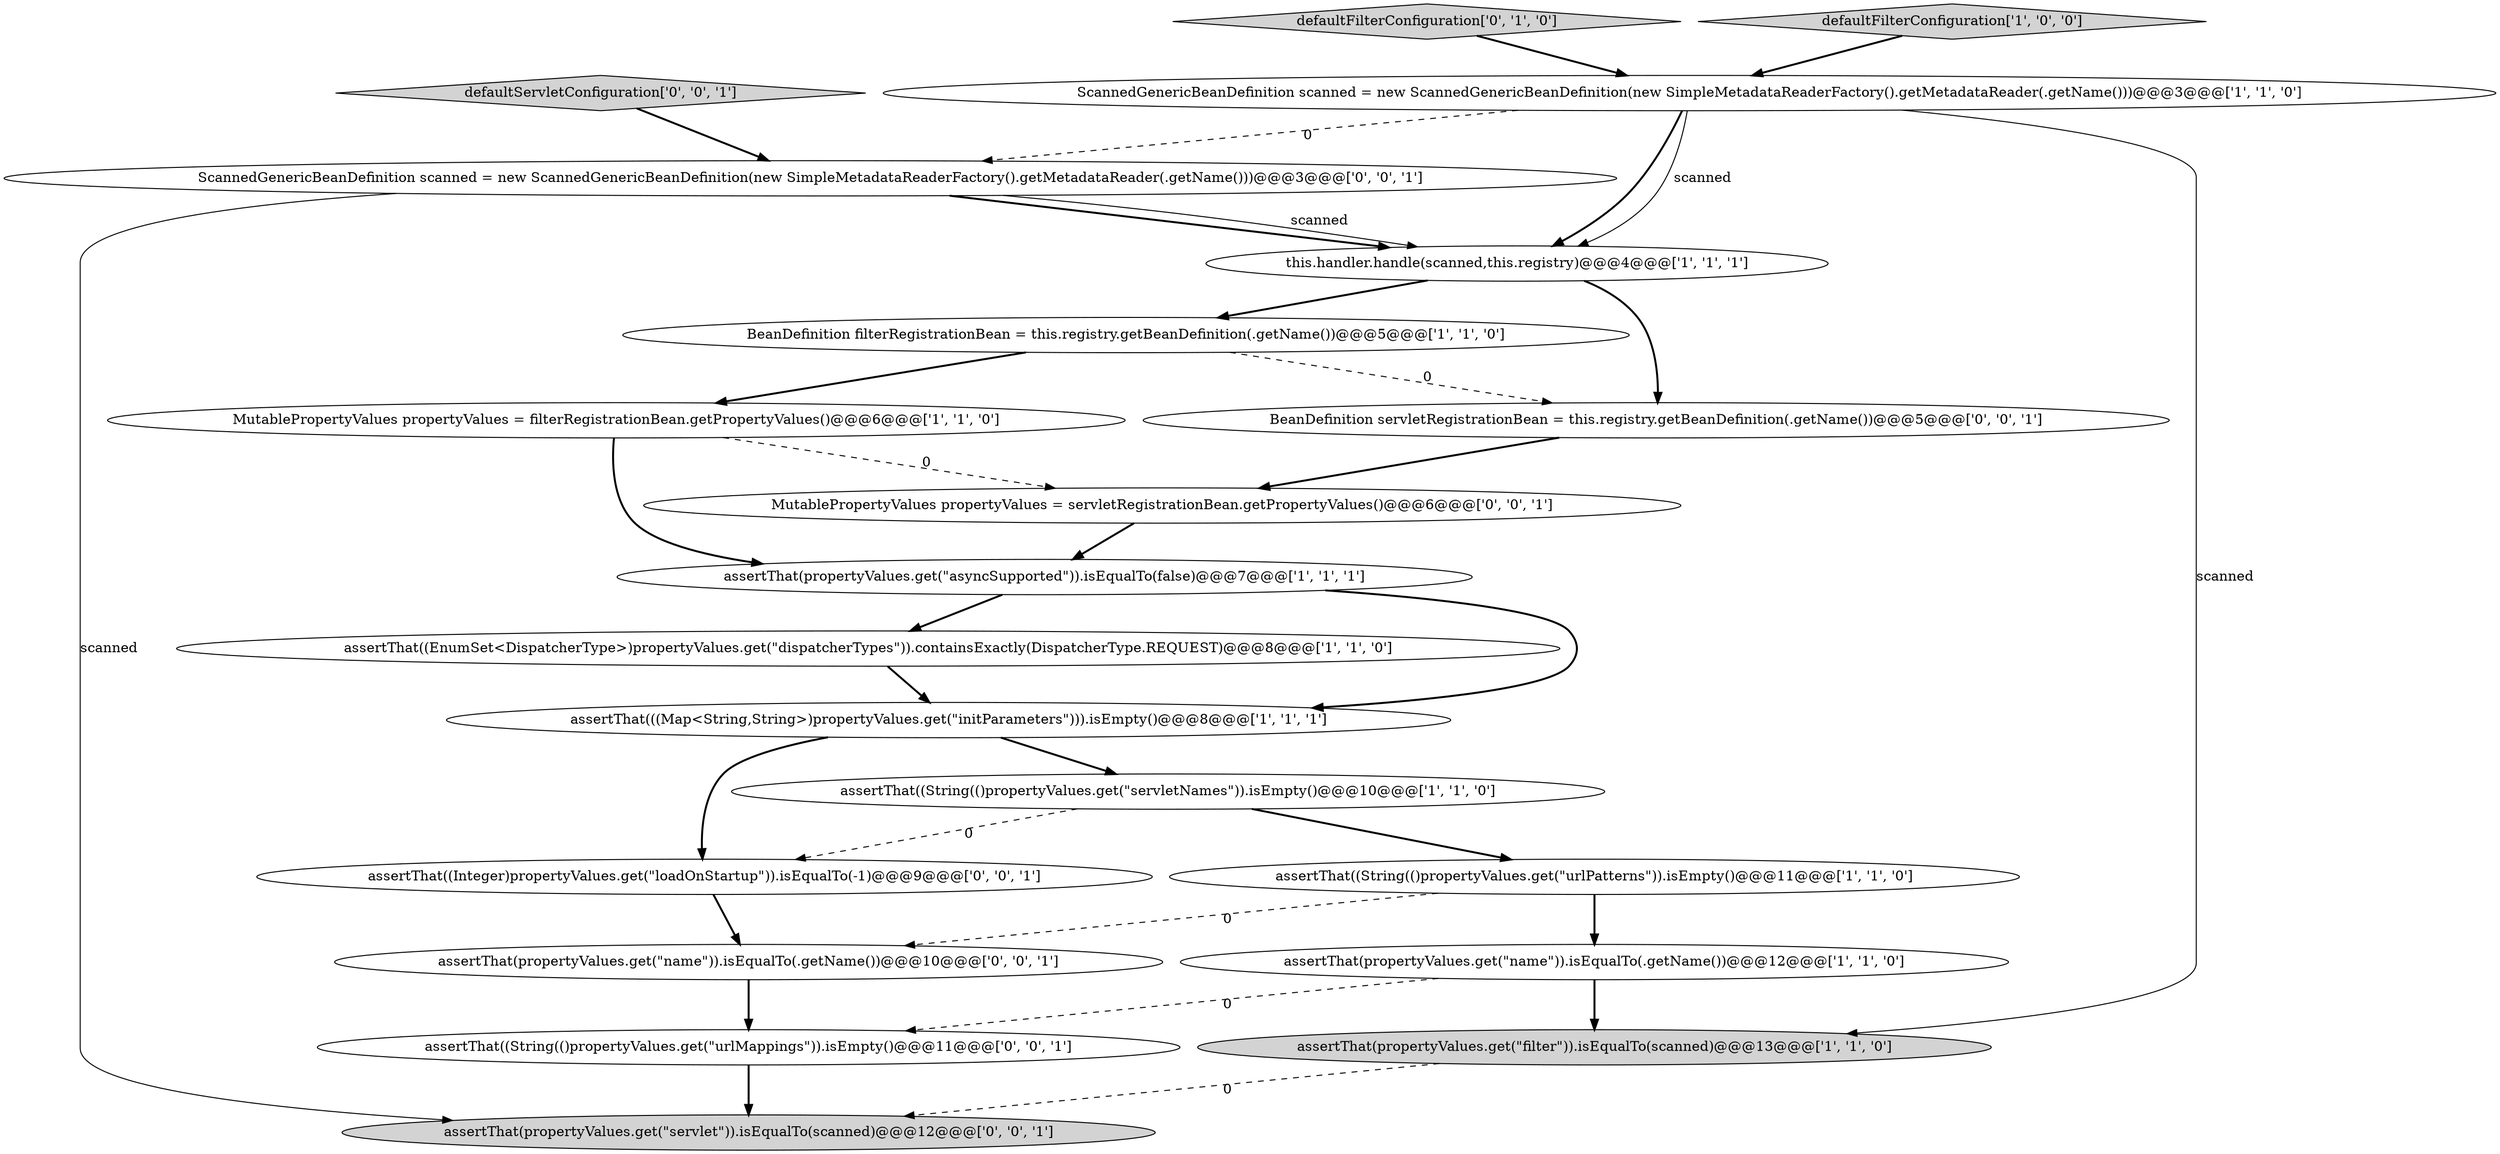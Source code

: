 digraph {
1 [style = filled, label = "assertThat((String(()propertyValues.get(\"servletNames\")).isEmpty()@@@10@@@['1', '1', '0']", fillcolor = white, shape = ellipse image = "AAA0AAABBB1BBB"];
20 [style = filled, label = "defaultServletConfiguration['0', '0', '1']", fillcolor = lightgray, shape = diamond image = "AAA0AAABBB3BBB"];
4 [style = filled, label = "assertThat(propertyValues.get(\"name\")).isEqualTo(.getName())@@@12@@@['1', '1', '0']", fillcolor = white, shape = ellipse image = "AAA0AAABBB1BBB"];
7 [style = filled, label = "assertThat((EnumSet<DispatcherType>)propertyValues.get(\"dispatcherTypes\")).containsExactly(DispatcherType.REQUEST)@@@8@@@['1', '1', '0']", fillcolor = white, shape = ellipse image = "AAA0AAABBB1BBB"];
19 [style = filled, label = "assertThat((Integer)propertyValues.get(\"loadOnStartup\")).isEqualTo(-1)@@@9@@@['0', '0', '1']", fillcolor = white, shape = ellipse image = "AAA0AAABBB3BBB"];
0 [style = filled, label = "assertThat(((Map<String,String>)propertyValues.get(\"initParameters\"))).isEmpty()@@@8@@@['1', '1', '1']", fillcolor = white, shape = ellipse image = "AAA0AAABBB1BBB"];
10 [style = filled, label = "assertThat(propertyValues.get(\"filter\")).isEqualTo(scanned)@@@13@@@['1', '1', '0']", fillcolor = lightgray, shape = ellipse image = "AAA0AAABBB1BBB"];
12 [style = filled, label = "defaultFilterConfiguration['0', '1', '0']", fillcolor = lightgray, shape = diamond image = "AAA0AAABBB2BBB"];
9 [style = filled, label = "BeanDefinition filterRegistrationBean = this.registry.getBeanDefinition(.getName())@@@5@@@['1', '1', '0']", fillcolor = white, shape = ellipse image = "AAA0AAABBB1BBB"];
11 [style = filled, label = "this.handler.handle(scanned,this.registry)@@@4@@@['1', '1', '1']", fillcolor = white, shape = ellipse image = "AAA0AAABBB1BBB"];
6 [style = filled, label = "assertThat(propertyValues.get(\"asyncSupported\")).isEqualTo(false)@@@7@@@['1', '1', '1']", fillcolor = white, shape = ellipse image = "AAA0AAABBB1BBB"];
3 [style = filled, label = "defaultFilterConfiguration['1', '0', '0']", fillcolor = lightgray, shape = diamond image = "AAA0AAABBB1BBB"];
18 [style = filled, label = "ScannedGenericBeanDefinition scanned = new ScannedGenericBeanDefinition(new SimpleMetadataReaderFactory().getMetadataReader(.getName()))@@@3@@@['0', '0', '1']", fillcolor = white, shape = ellipse image = "AAA0AAABBB3BBB"];
2 [style = filled, label = "assertThat((String(()propertyValues.get(\"urlPatterns\")).isEmpty()@@@11@@@['1', '1', '0']", fillcolor = white, shape = ellipse image = "AAA0AAABBB1BBB"];
8 [style = filled, label = "ScannedGenericBeanDefinition scanned = new ScannedGenericBeanDefinition(new SimpleMetadataReaderFactory().getMetadataReader(.getName()))@@@3@@@['1', '1', '0']", fillcolor = white, shape = ellipse image = "AAA0AAABBB1BBB"];
14 [style = filled, label = "assertThat((String(()propertyValues.get(\"urlMappings\")).isEmpty()@@@11@@@['0', '0', '1']", fillcolor = white, shape = ellipse image = "AAA0AAABBB3BBB"];
16 [style = filled, label = "MutablePropertyValues propertyValues = servletRegistrationBean.getPropertyValues()@@@6@@@['0', '0', '1']", fillcolor = white, shape = ellipse image = "AAA0AAABBB3BBB"];
17 [style = filled, label = "assertThat(propertyValues.get(\"name\")).isEqualTo(.getName())@@@10@@@['0', '0', '1']", fillcolor = white, shape = ellipse image = "AAA0AAABBB3BBB"];
5 [style = filled, label = "MutablePropertyValues propertyValues = filterRegistrationBean.getPropertyValues()@@@6@@@['1', '1', '0']", fillcolor = white, shape = ellipse image = "AAA0AAABBB1BBB"];
13 [style = filled, label = "assertThat(propertyValues.get(\"servlet\")).isEqualTo(scanned)@@@12@@@['0', '0', '1']", fillcolor = lightgray, shape = ellipse image = "AAA0AAABBB3BBB"];
15 [style = filled, label = "BeanDefinition servletRegistrationBean = this.registry.getBeanDefinition(.getName())@@@5@@@['0', '0', '1']", fillcolor = white, shape = ellipse image = "AAA0AAABBB3BBB"];
4->10 [style = bold, label=""];
8->10 [style = solid, label="scanned"];
0->19 [style = bold, label=""];
16->6 [style = bold, label=""];
18->11 [style = bold, label=""];
1->19 [style = dashed, label="0"];
18->13 [style = solid, label="scanned"];
7->0 [style = bold, label=""];
6->0 [style = bold, label=""];
19->17 [style = bold, label=""];
10->13 [style = dashed, label="0"];
11->9 [style = bold, label=""];
15->16 [style = bold, label=""];
2->4 [style = bold, label=""];
2->17 [style = dashed, label="0"];
11->15 [style = bold, label=""];
5->16 [style = dashed, label="0"];
20->18 [style = bold, label=""];
5->6 [style = bold, label=""];
18->11 [style = solid, label="scanned"];
17->14 [style = bold, label=""];
12->8 [style = bold, label=""];
0->1 [style = bold, label=""];
3->8 [style = bold, label=""];
9->5 [style = bold, label=""];
8->18 [style = dashed, label="0"];
4->14 [style = dashed, label="0"];
1->2 [style = bold, label=""];
14->13 [style = bold, label=""];
6->7 [style = bold, label=""];
8->11 [style = bold, label=""];
8->11 [style = solid, label="scanned"];
9->15 [style = dashed, label="0"];
}
